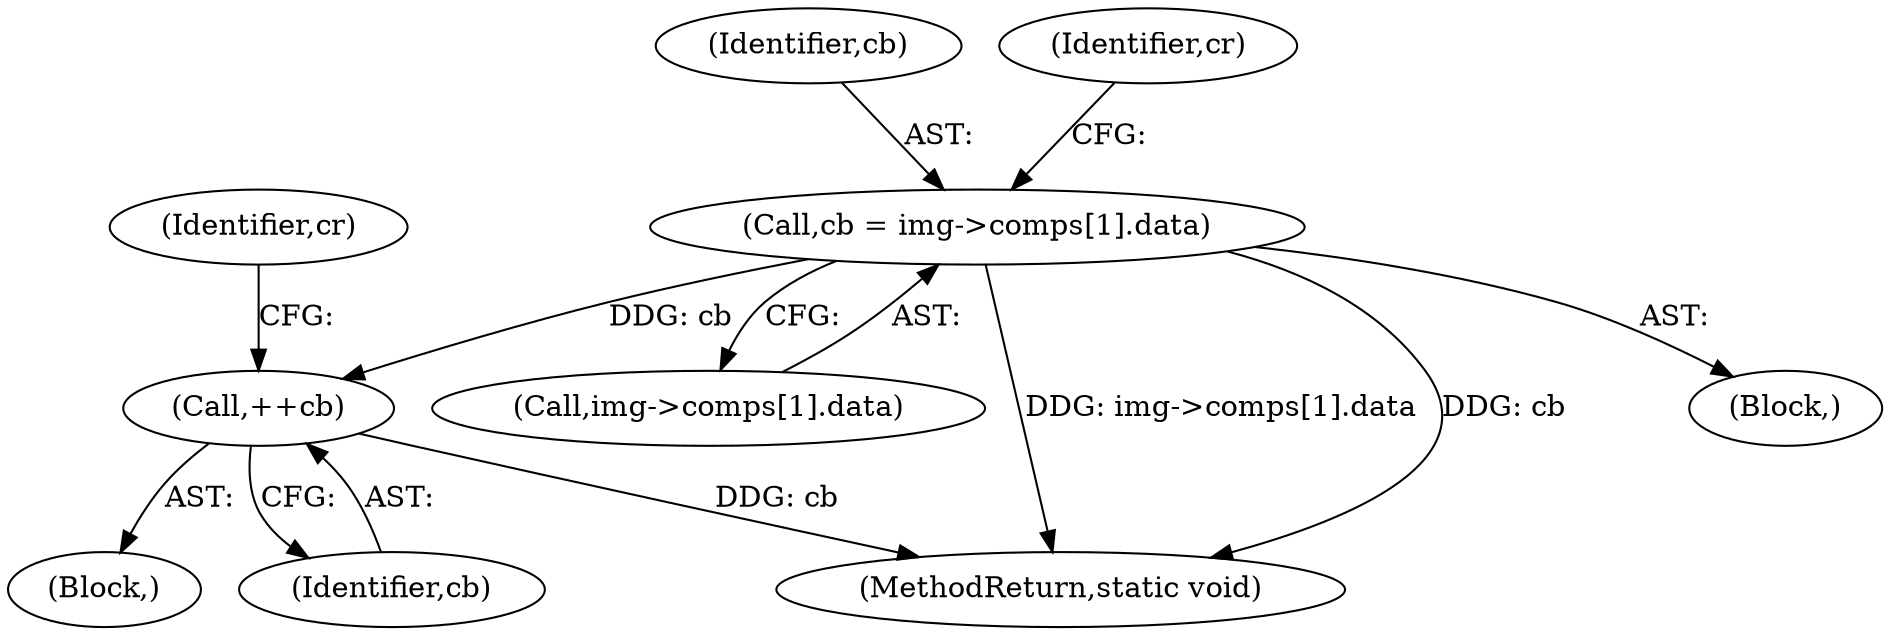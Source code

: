 digraph "0_openjpeg_15f081c89650dccee4aa4ae66f614c3fdb268767_2@array" {
"1000180" [label="(Call,cb = img->comps[1].data)"];
"1000274" [label="(Call,++cb)"];
"1000182" [label="(Call,img->comps[1].data)"];
"1000274" [label="(Call,++cb)"];
"1000349" [label="(MethodReturn,static void)"];
"1000103" [label="(Block,)"];
"1000180" [label="(Call,cb = img->comps[1].data)"];
"1000181" [label="(Identifier,cb)"];
"1000277" [label="(Identifier,cr)"];
"1000190" [label="(Identifier,cr)"];
"1000259" [label="(Block,)"];
"1000275" [label="(Identifier,cb)"];
"1000180" -> "1000103"  [label="AST: "];
"1000180" -> "1000182"  [label="CFG: "];
"1000181" -> "1000180"  [label="AST: "];
"1000182" -> "1000180"  [label="AST: "];
"1000190" -> "1000180"  [label="CFG: "];
"1000180" -> "1000349"  [label="DDG: img->comps[1].data"];
"1000180" -> "1000349"  [label="DDG: cb"];
"1000180" -> "1000274"  [label="DDG: cb"];
"1000274" -> "1000259"  [label="AST: "];
"1000274" -> "1000275"  [label="CFG: "];
"1000275" -> "1000274"  [label="AST: "];
"1000277" -> "1000274"  [label="CFG: "];
"1000274" -> "1000349"  [label="DDG: cb"];
}
